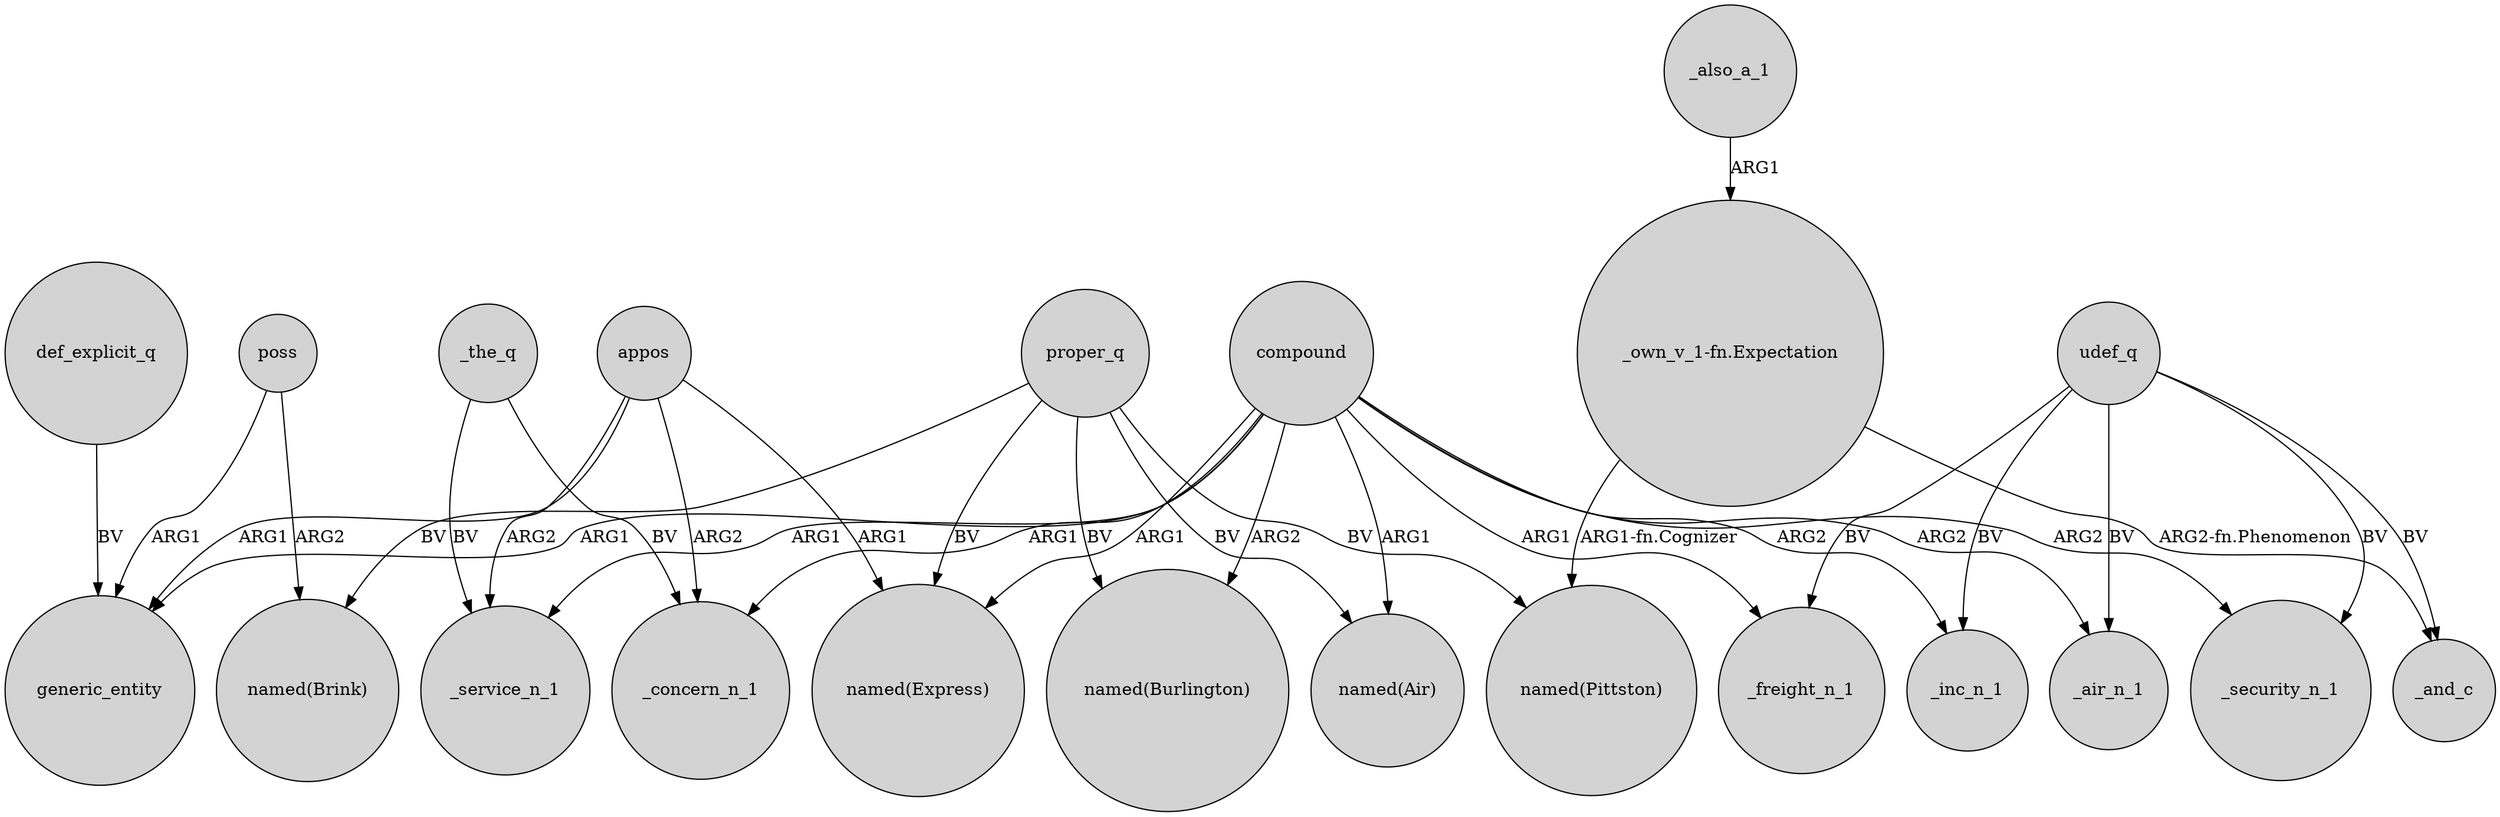 digraph {
	node [shape=circle style=filled]
	def_explicit_q -> generic_entity [label=BV]
	compound -> "named(Air)" [label=ARG1]
	compound -> _air_n_1 [label=ARG2]
	udef_q -> _air_n_1 [label=BV]
	proper_q -> "named(Express)" [label=BV]
	proper_q -> "named(Air)" [label=BV]
	"_own_v_1-fn.Expectation" -> _and_c [label="ARG2-fn.Phenomenon"]
	appos -> _concern_n_1 [label=ARG2]
	udef_q -> _and_c [label=BV]
	udef_q -> _security_n_1 [label=BV]
	_the_q -> _concern_n_1 [label=BV]
	poss -> generic_entity [label=ARG1]
	udef_q -> _inc_n_1 [label=BV]
	compound -> generic_entity [label=ARG1]
	compound -> _inc_n_1 [label=ARG2]
	proper_q -> "named(Brink)" [label=BV]
	_also_a_1 -> "_own_v_1-fn.Expectation" [label=ARG1]
	compound -> "named(Burlington)" [label=ARG2]
	poss -> "named(Brink)" [label=ARG2]
	udef_q -> _freight_n_1 [label=BV]
	compound -> "named(Express)" [label=ARG1]
	"_own_v_1-fn.Expectation" -> "named(Pittston)" [label="ARG1-fn.Cognizer"]
	compound -> _concern_n_1 [label=ARG1]
	proper_q -> "named(Pittston)" [label=BV]
	compound -> _freight_n_1 [label=ARG1]
	appos -> generic_entity [label=ARG1]
	compound -> _security_n_1 [label=ARG2]
	compound -> _service_n_1 [label=ARG1]
	_the_q -> _service_n_1 [label=BV]
	proper_q -> "named(Burlington)" [label=BV]
	appos -> "named(Express)" [label=ARG1]
	appos -> _service_n_1 [label=ARG2]
}
